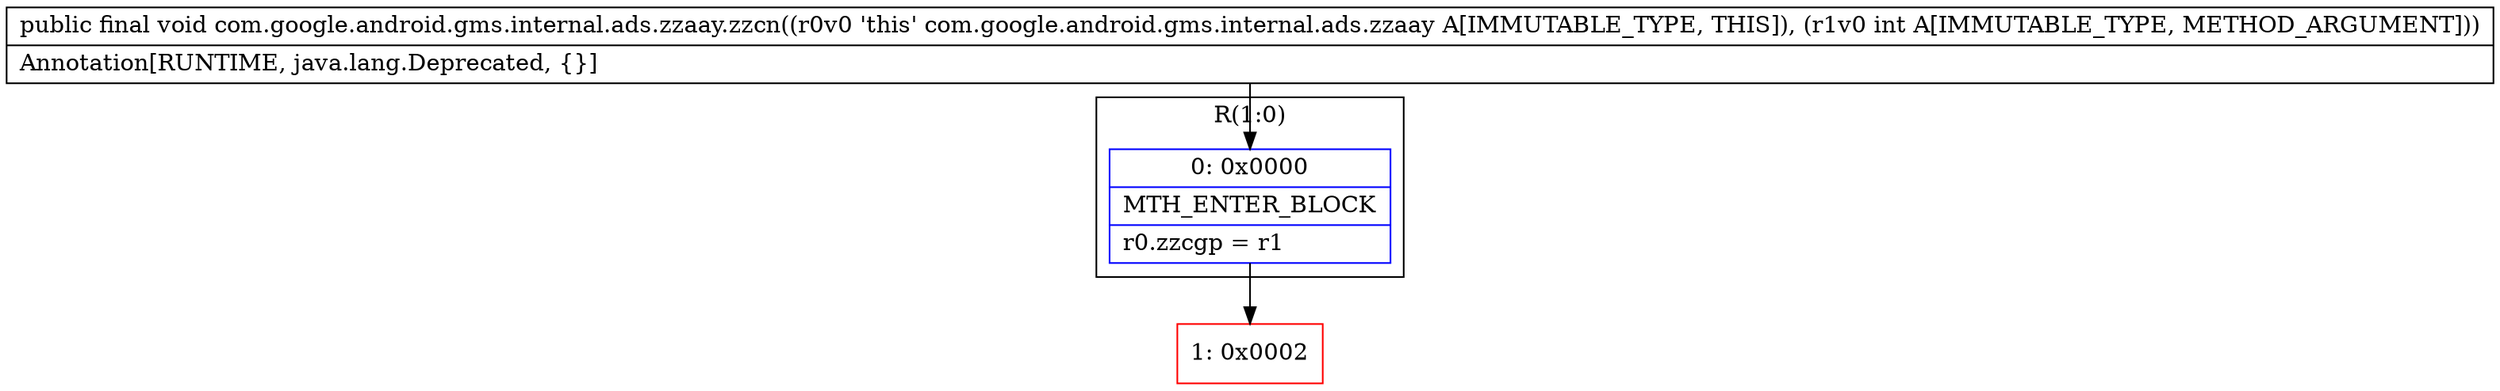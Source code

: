 digraph "CFG forcom.google.android.gms.internal.ads.zzaay.zzcn(I)V" {
subgraph cluster_Region_1865258716 {
label = "R(1:0)";
node [shape=record,color=blue];
Node_0 [shape=record,label="{0\:\ 0x0000|MTH_ENTER_BLOCK\l|r0.zzcgp = r1\l}"];
}
Node_1 [shape=record,color=red,label="{1\:\ 0x0002}"];
MethodNode[shape=record,label="{public final void com.google.android.gms.internal.ads.zzaay.zzcn((r0v0 'this' com.google.android.gms.internal.ads.zzaay A[IMMUTABLE_TYPE, THIS]), (r1v0 int A[IMMUTABLE_TYPE, METHOD_ARGUMENT]))  | Annotation[RUNTIME, java.lang.Deprecated, \{\}]\l}"];
MethodNode -> Node_0;
Node_0 -> Node_1;
}

